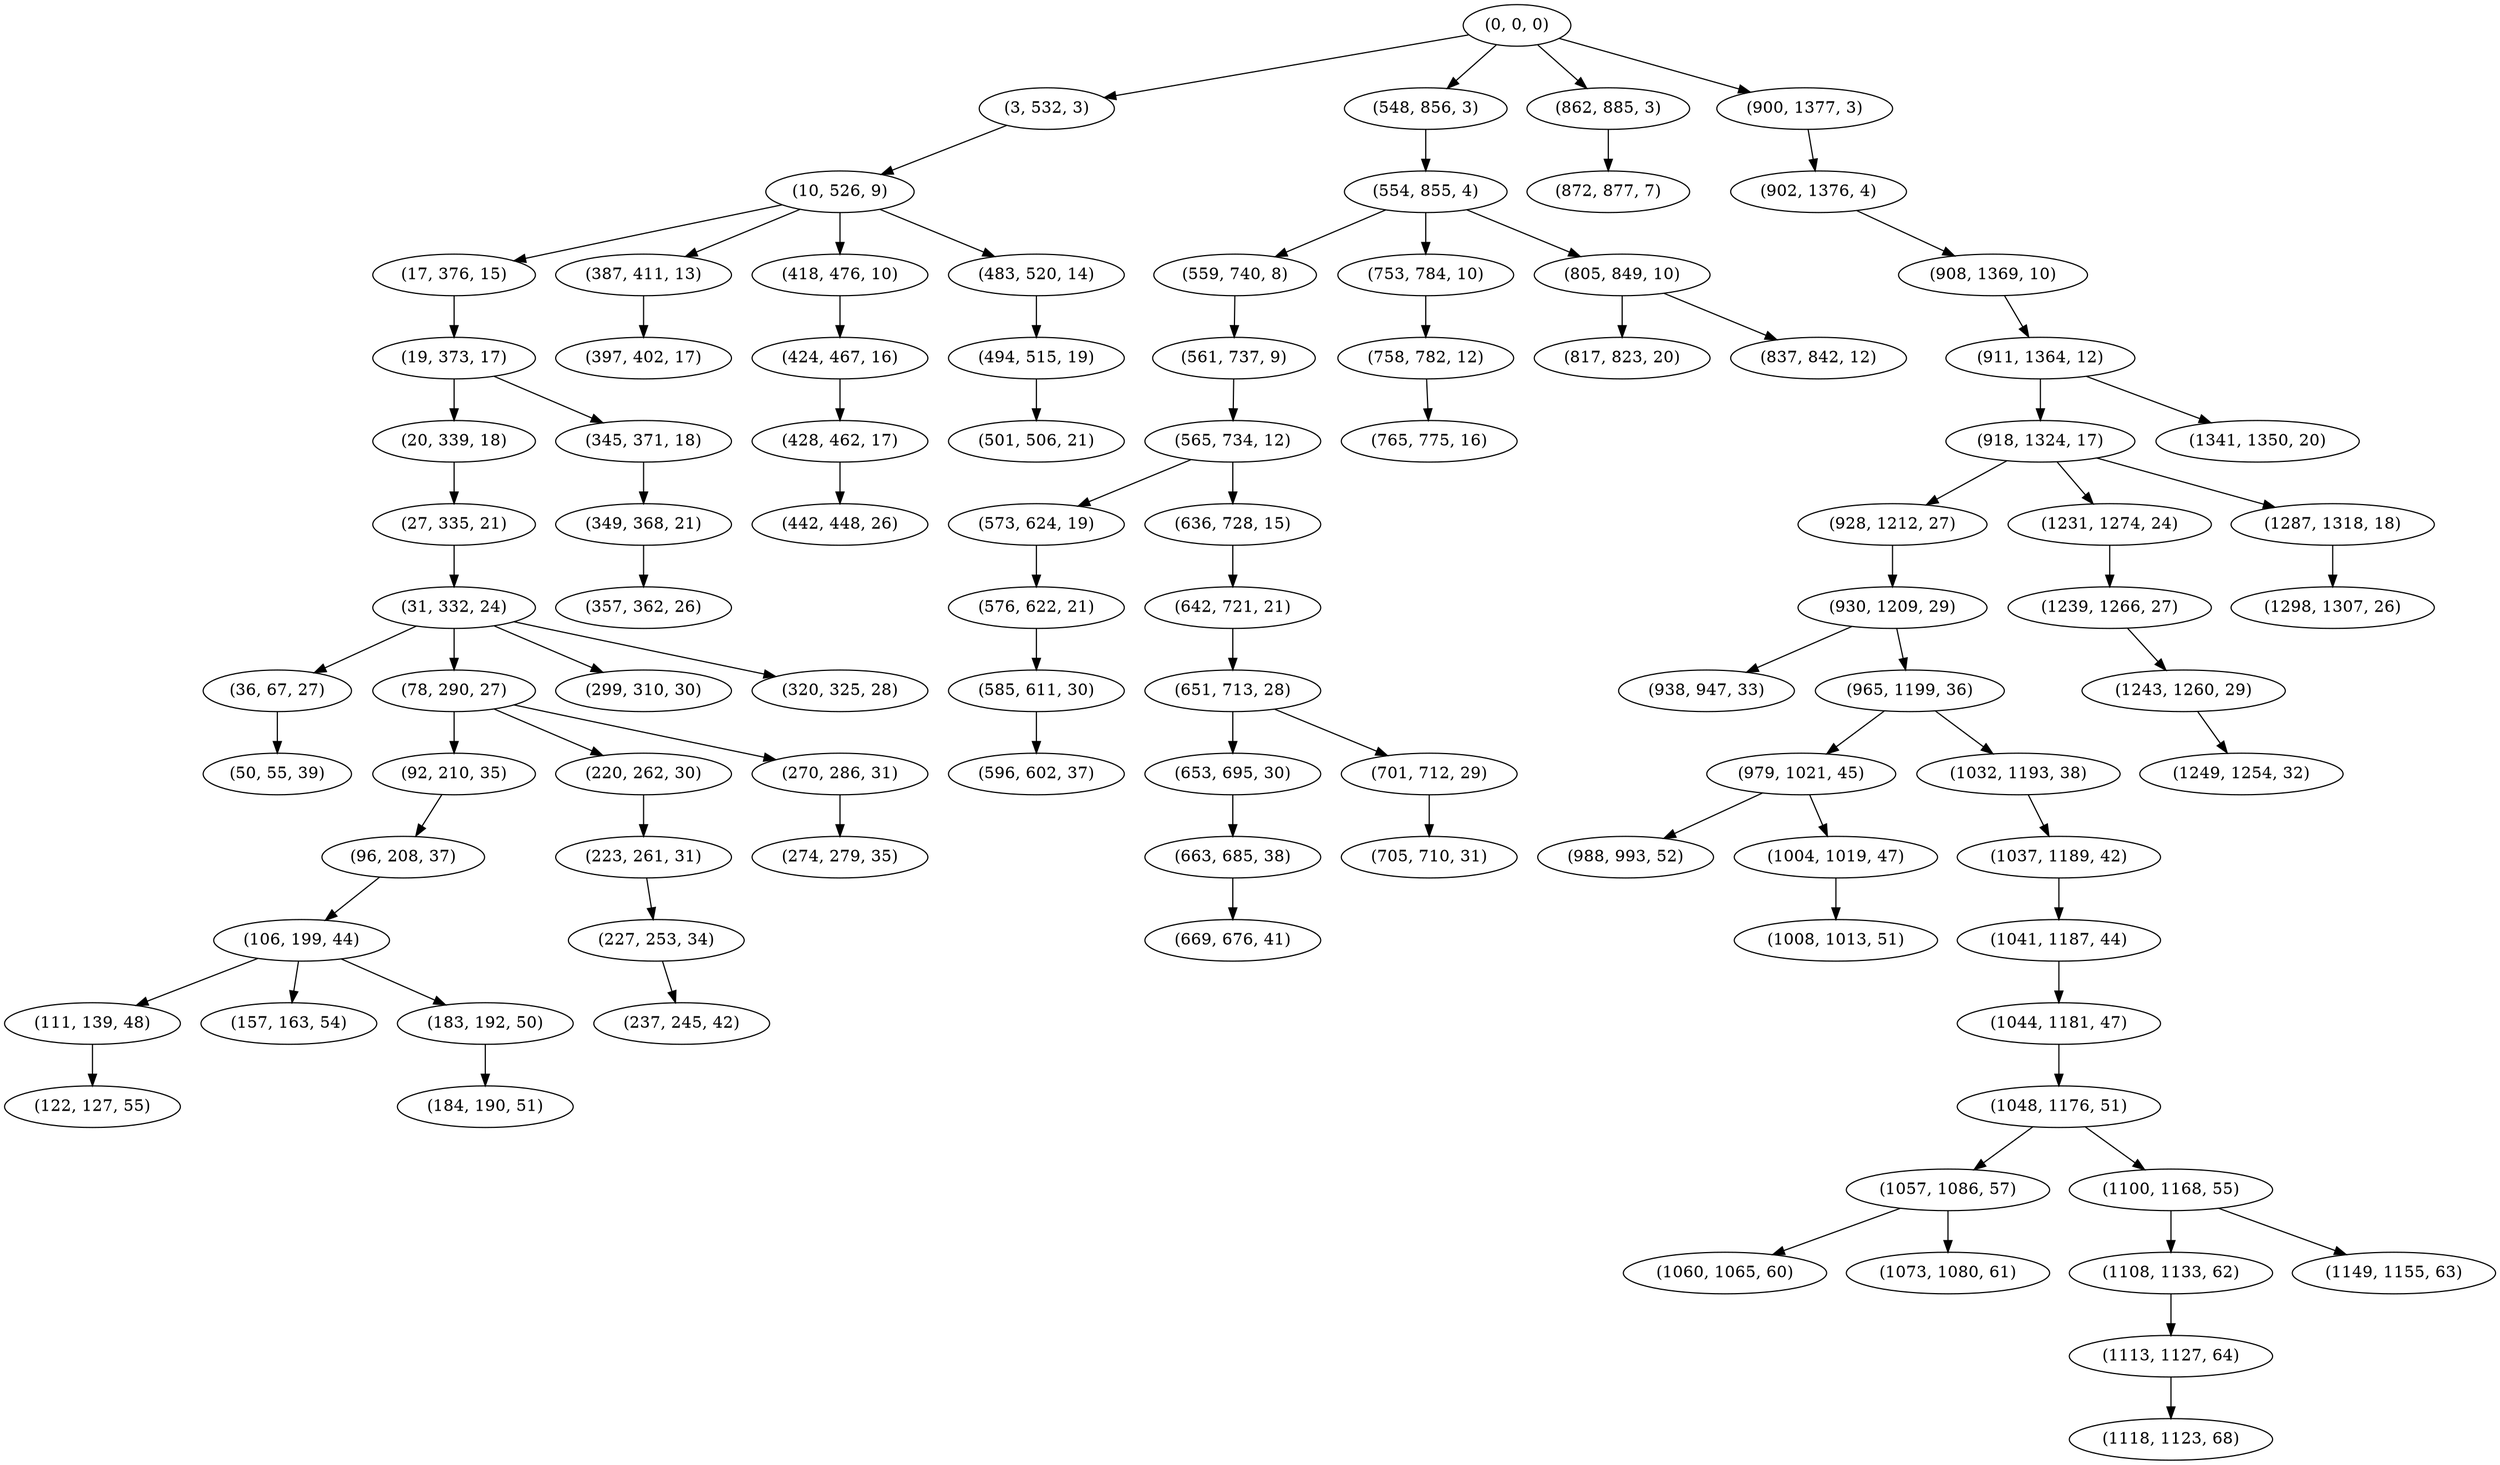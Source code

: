 digraph tree {
    "(0, 0, 0)";
    "(3, 532, 3)";
    "(10, 526, 9)";
    "(17, 376, 15)";
    "(19, 373, 17)";
    "(20, 339, 18)";
    "(27, 335, 21)";
    "(31, 332, 24)";
    "(36, 67, 27)";
    "(50, 55, 39)";
    "(78, 290, 27)";
    "(92, 210, 35)";
    "(96, 208, 37)";
    "(106, 199, 44)";
    "(111, 139, 48)";
    "(122, 127, 55)";
    "(157, 163, 54)";
    "(183, 192, 50)";
    "(184, 190, 51)";
    "(220, 262, 30)";
    "(223, 261, 31)";
    "(227, 253, 34)";
    "(237, 245, 42)";
    "(270, 286, 31)";
    "(274, 279, 35)";
    "(299, 310, 30)";
    "(320, 325, 28)";
    "(345, 371, 18)";
    "(349, 368, 21)";
    "(357, 362, 26)";
    "(387, 411, 13)";
    "(397, 402, 17)";
    "(418, 476, 10)";
    "(424, 467, 16)";
    "(428, 462, 17)";
    "(442, 448, 26)";
    "(483, 520, 14)";
    "(494, 515, 19)";
    "(501, 506, 21)";
    "(548, 856, 3)";
    "(554, 855, 4)";
    "(559, 740, 8)";
    "(561, 737, 9)";
    "(565, 734, 12)";
    "(573, 624, 19)";
    "(576, 622, 21)";
    "(585, 611, 30)";
    "(596, 602, 37)";
    "(636, 728, 15)";
    "(642, 721, 21)";
    "(651, 713, 28)";
    "(653, 695, 30)";
    "(663, 685, 38)";
    "(669, 676, 41)";
    "(701, 712, 29)";
    "(705, 710, 31)";
    "(753, 784, 10)";
    "(758, 782, 12)";
    "(765, 775, 16)";
    "(805, 849, 10)";
    "(817, 823, 20)";
    "(837, 842, 12)";
    "(862, 885, 3)";
    "(872, 877, 7)";
    "(900, 1377, 3)";
    "(902, 1376, 4)";
    "(908, 1369, 10)";
    "(911, 1364, 12)";
    "(918, 1324, 17)";
    "(928, 1212, 27)";
    "(930, 1209, 29)";
    "(938, 947, 33)";
    "(965, 1199, 36)";
    "(979, 1021, 45)";
    "(988, 993, 52)";
    "(1004, 1019, 47)";
    "(1008, 1013, 51)";
    "(1032, 1193, 38)";
    "(1037, 1189, 42)";
    "(1041, 1187, 44)";
    "(1044, 1181, 47)";
    "(1048, 1176, 51)";
    "(1057, 1086, 57)";
    "(1060, 1065, 60)";
    "(1073, 1080, 61)";
    "(1100, 1168, 55)";
    "(1108, 1133, 62)";
    "(1113, 1127, 64)";
    "(1118, 1123, 68)";
    "(1149, 1155, 63)";
    "(1231, 1274, 24)";
    "(1239, 1266, 27)";
    "(1243, 1260, 29)";
    "(1249, 1254, 32)";
    "(1287, 1318, 18)";
    "(1298, 1307, 26)";
    "(1341, 1350, 20)";
    "(0, 0, 0)" -> "(3, 532, 3)";
    "(0, 0, 0)" -> "(548, 856, 3)";
    "(0, 0, 0)" -> "(862, 885, 3)";
    "(0, 0, 0)" -> "(900, 1377, 3)";
    "(3, 532, 3)" -> "(10, 526, 9)";
    "(10, 526, 9)" -> "(17, 376, 15)";
    "(10, 526, 9)" -> "(387, 411, 13)";
    "(10, 526, 9)" -> "(418, 476, 10)";
    "(10, 526, 9)" -> "(483, 520, 14)";
    "(17, 376, 15)" -> "(19, 373, 17)";
    "(19, 373, 17)" -> "(20, 339, 18)";
    "(19, 373, 17)" -> "(345, 371, 18)";
    "(20, 339, 18)" -> "(27, 335, 21)";
    "(27, 335, 21)" -> "(31, 332, 24)";
    "(31, 332, 24)" -> "(36, 67, 27)";
    "(31, 332, 24)" -> "(78, 290, 27)";
    "(31, 332, 24)" -> "(299, 310, 30)";
    "(31, 332, 24)" -> "(320, 325, 28)";
    "(36, 67, 27)" -> "(50, 55, 39)";
    "(78, 290, 27)" -> "(92, 210, 35)";
    "(78, 290, 27)" -> "(220, 262, 30)";
    "(78, 290, 27)" -> "(270, 286, 31)";
    "(92, 210, 35)" -> "(96, 208, 37)";
    "(96, 208, 37)" -> "(106, 199, 44)";
    "(106, 199, 44)" -> "(111, 139, 48)";
    "(106, 199, 44)" -> "(157, 163, 54)";
    "(106, 199, 44)" -> "(183, 192, 50)";
    "(111, 139, 48)" -> "(122, 127, 55)";
    "(183, 192, 50)" -> "(184, 190, 51)";
    "(220, 262, 30)" -> "(223, 261, 31)";
    "(223, 261, 31)" -> "(227, 253, 34)";
    "(227, 253, 34)" -> "(237, 245, 42)";
    "(270, 286, 31)" -> "(274, 279, 35)";
    "(345, 371, 18)" -> "(349, 368, 21)";
    "(349, 368, 21)" -> "(357, 362, 26)";
    "(387, 411, 13)" -> "(397, 402, 17)";
    "(418, 476, 10)" -> "(424, 467, 16)";
    "(424, 467, 16)" -> "(428, 462, 17)";
    "(428, 462, 17)" -> "(442, 448, 26)";
    "(483, 520, 14)" -> "(494, 515, 19)";
    "(494, 515, 19)" -> "(501, 506, 21)";
    "(548, 856, 3)" -> "(554, 855, 4)";
    "(554, 855, 4)" -> "(559, 740, 8)";
    "(554, 855, 4)" -> "(753, 784, 10)";
    "(554, 855, 4)" -> "(805, 849, 10)";
    "(559, 740, 8)" -> "(561, 737, 9)";
    "(561, 737, 9)" -> "(565, 734, 12)";
    "(565, 734, 12)" -> "(573, 624, 19)";
    "(565, 734, 12)" -> "(636, 728, 15)";
    "(573, 624, 19)" -> "(576, 622, 21)";
    "(576, 622, 21)" -> "(585, 611, 30)";
    "(585, 611, 30)" -> "(596, 602, 37)";
    "(636, 728, 15)" -> "(642, 721, 21)";
    "(642, 721, 21)" -> "(651, 713, 28)";
    "(651, 713, 28)" -> "(653, 695, 30)";
    "(651, 713, 28)" -> "(701, 712, 29)";
    "(653, 695, 30)" -> "(663, 685, 38)";
    "(663, 685, 38)" -> "(669, 676, 41)";
    "(701, 712, 29)" -> "(705, 710, 31)";
    "(753, 784, 10)" -> "(758, 782, 12)";
    "(758, 782, 12)" -> "(765, 775, 16)";
    "(805, 849, 10)" -> "(817, 823, 20)";
    "(805, 849, 10)" -> "(837, 842, 12)";
    "(862, 885, 3)" -> "(872, 877, 7)";
    "(900, 1377, 3)" -> "(902, 1376, 4)";
    "(902, 1376, 4)" -> "(908, 1369, 10)";
    "(908, 1369, 10)" -> "(911, 1364, 12)";
    "(911, 1364, 12)" -> "(918, 1324, 17)";
    "(911, 1364, 12)" -> "(1341, 1350, 20)";
    "(918, 1324, 17)" -> "(928, 1212, 27)";
    "(918, 1324, 17)" -> "(1231, 1274, 24)";
    "(918, 1324, 17)" -> "(1287, 1318, 18)";
    "(928, 1212, 27)" -> "(930, 1209, 29)";
    "(930, 1209, 29)" -> "(938, 947, 33)";
    "(930, 1209, 29)" -> "(965, 1199, 36)";
    "(965, 1199, 36)" -> "(979, 1021, 45)";
    "(965, 1199, 36)" -> "(1032, 1193, 38)";
    "(979, 1021, 45)" -> "(988, 993, 52)";
    "(979, 1021, 45)" -> "(1004, 1019, 47)";
    "(1004, 1019, 47)" -> "(1008, 1013, 51)";
    "(1032, 1193, 38)" -> "(1037, 1189, 42)";
    "(1037, 1189, 42)" -> "(1041, 1187, 44)";
    "(1041, 1187, 44)" -> "(1044, 1181, 47)";
    "(1044, 1181, 47)" -> "(1048, 1176, 51)";
    "(1048, 1176, 51)" -> "(1057, 1086, 57)";
    "(1048, 1176, 51)" -> "(1100, 1168, 55)";
    "(1057, 1086, 57)" -> "(1060, 1065, 60)";
    "(1057, 1086, 57)" -> "(1073, 1080, 61)";
    "(1100, 1168, 55)" -> "(1108, 1133, 62)";
    "(1100, 1168, 55)" -> "(1149, 1155, 63)";
    "(1108, 1133, 62)" -> "(1113, 1127, 64)";
    "(1113, 1127, 64)" -> "(1118, 1123, 68)";
    "(1231, 1274, 24)" -> "(1239, 1266, 27)";
    "(1239, 1266, 27)" -> "(1243, 1260, 29)";
    "(1243, 1260, 29)" -> "(1249, 1254, 32)";
    "(1287, 1318, 18)" -> "(1298, 1307, 26)";
}
